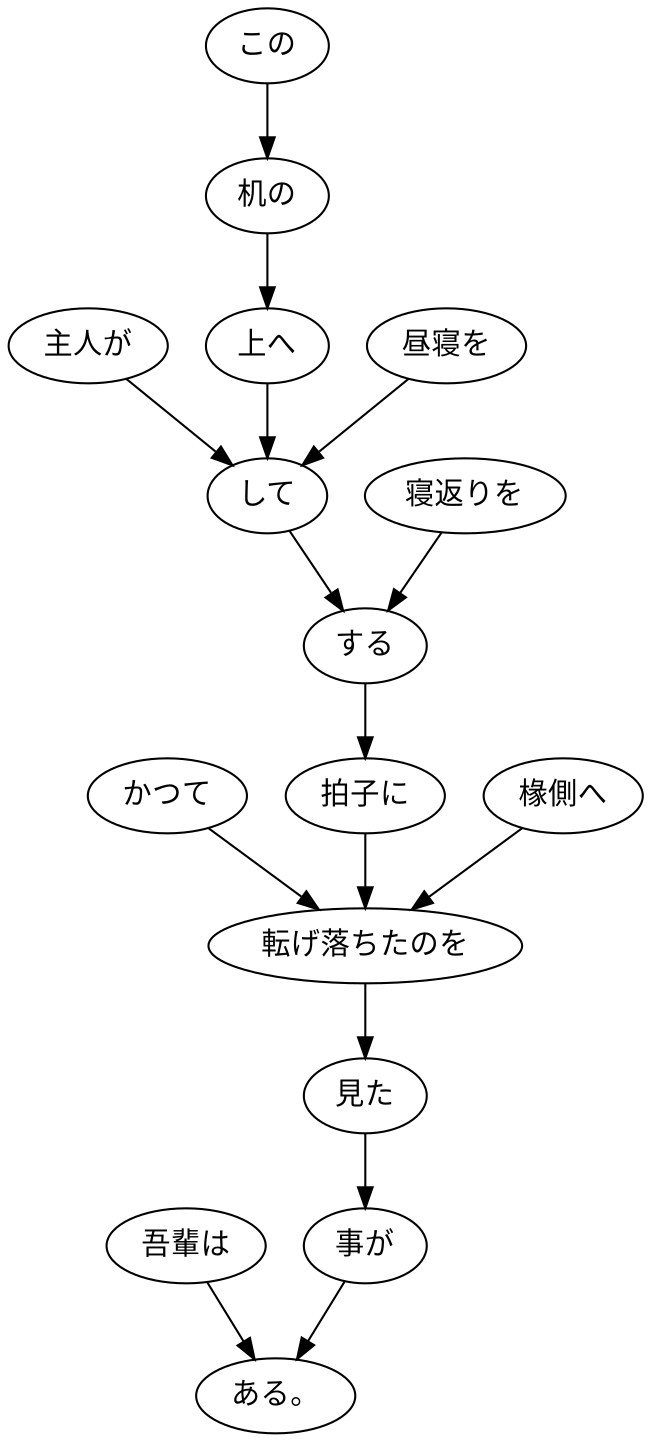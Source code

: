 digraph graph5614 {
	node0 [label="吾輩は"];
	node1 [label="かつて"];
	node2 [label="主人が"];
	node3 [label="この"];
	node4 [label="机の"];
	node5 [label="上へ"];
	node6 [label="昼寝を"];
	node7 [label="して"];
	node8 [label="寝返りを"];
	node9 [label="する"];
	node10 [label="拍子に"];
	node11 [label="椽側へ"];
	node12 [label="転げ落ちたのを"];
	node13 [label="見た"];
	node14 [label="事が"];
	node15 [label="ある。"];
	node0 -> node15;
	node1 -> node12;
	node2 -> node7;
	node3 -> node4;
	node4 -> node5;
	node5 -> node7;
	node6 -> node7;
	node7 -> node9;
	node8 -> node9;
	node9 -> node10;
	node10 -> node12;
	node11 -> node12;
	node12 -> node13;
	node13 -> node14;
	node14 -> node15;
}
